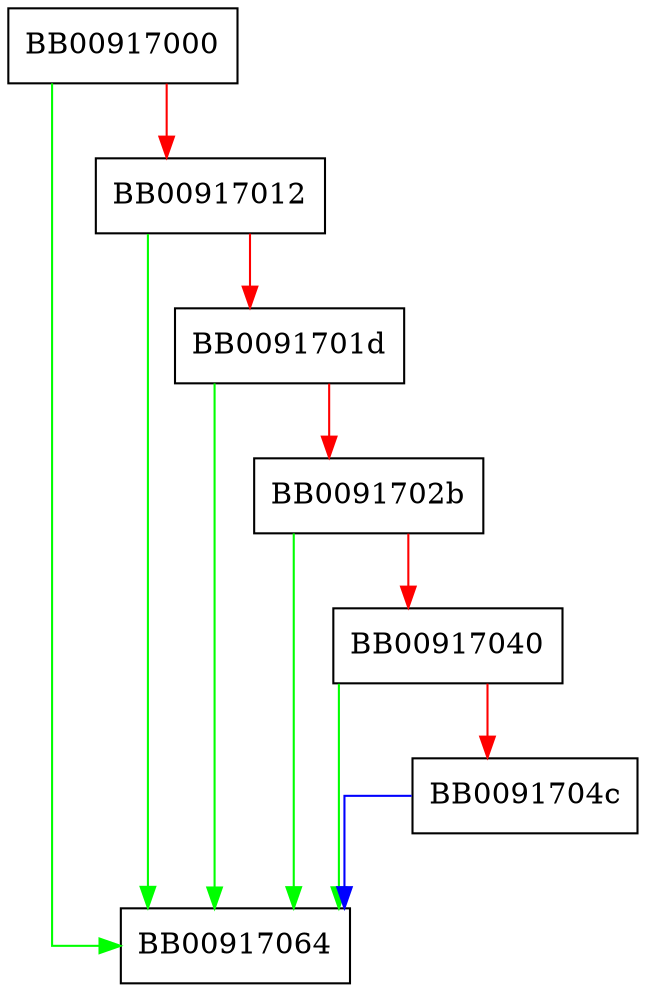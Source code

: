 digraph wmemchr {
  node [shape="box"];
  graph [splines=ortho];
  BB00917000 -> BB00917064 [color="green"];
  BB00917000 -> BB00917012 [color="red"];
  BB00917012 -> BB00917064 [color="green"];
  BB00917012 -> BB0091701d [color="red"];
  BB0091701d -> BB00917064 [color="green"];
  BB0091701d -> BB0091702b [color="red"];
  BB0091702b -> BB00917064 [color="green"];
  BB0091702b -> BB00917040 [color="red"];
  BB00917040 -> BB00917064 [color="green"];
  BB00917040 -> BB0091704c [color="red"];
  BB0091704c -> BB00917064 [color="blue"];
}